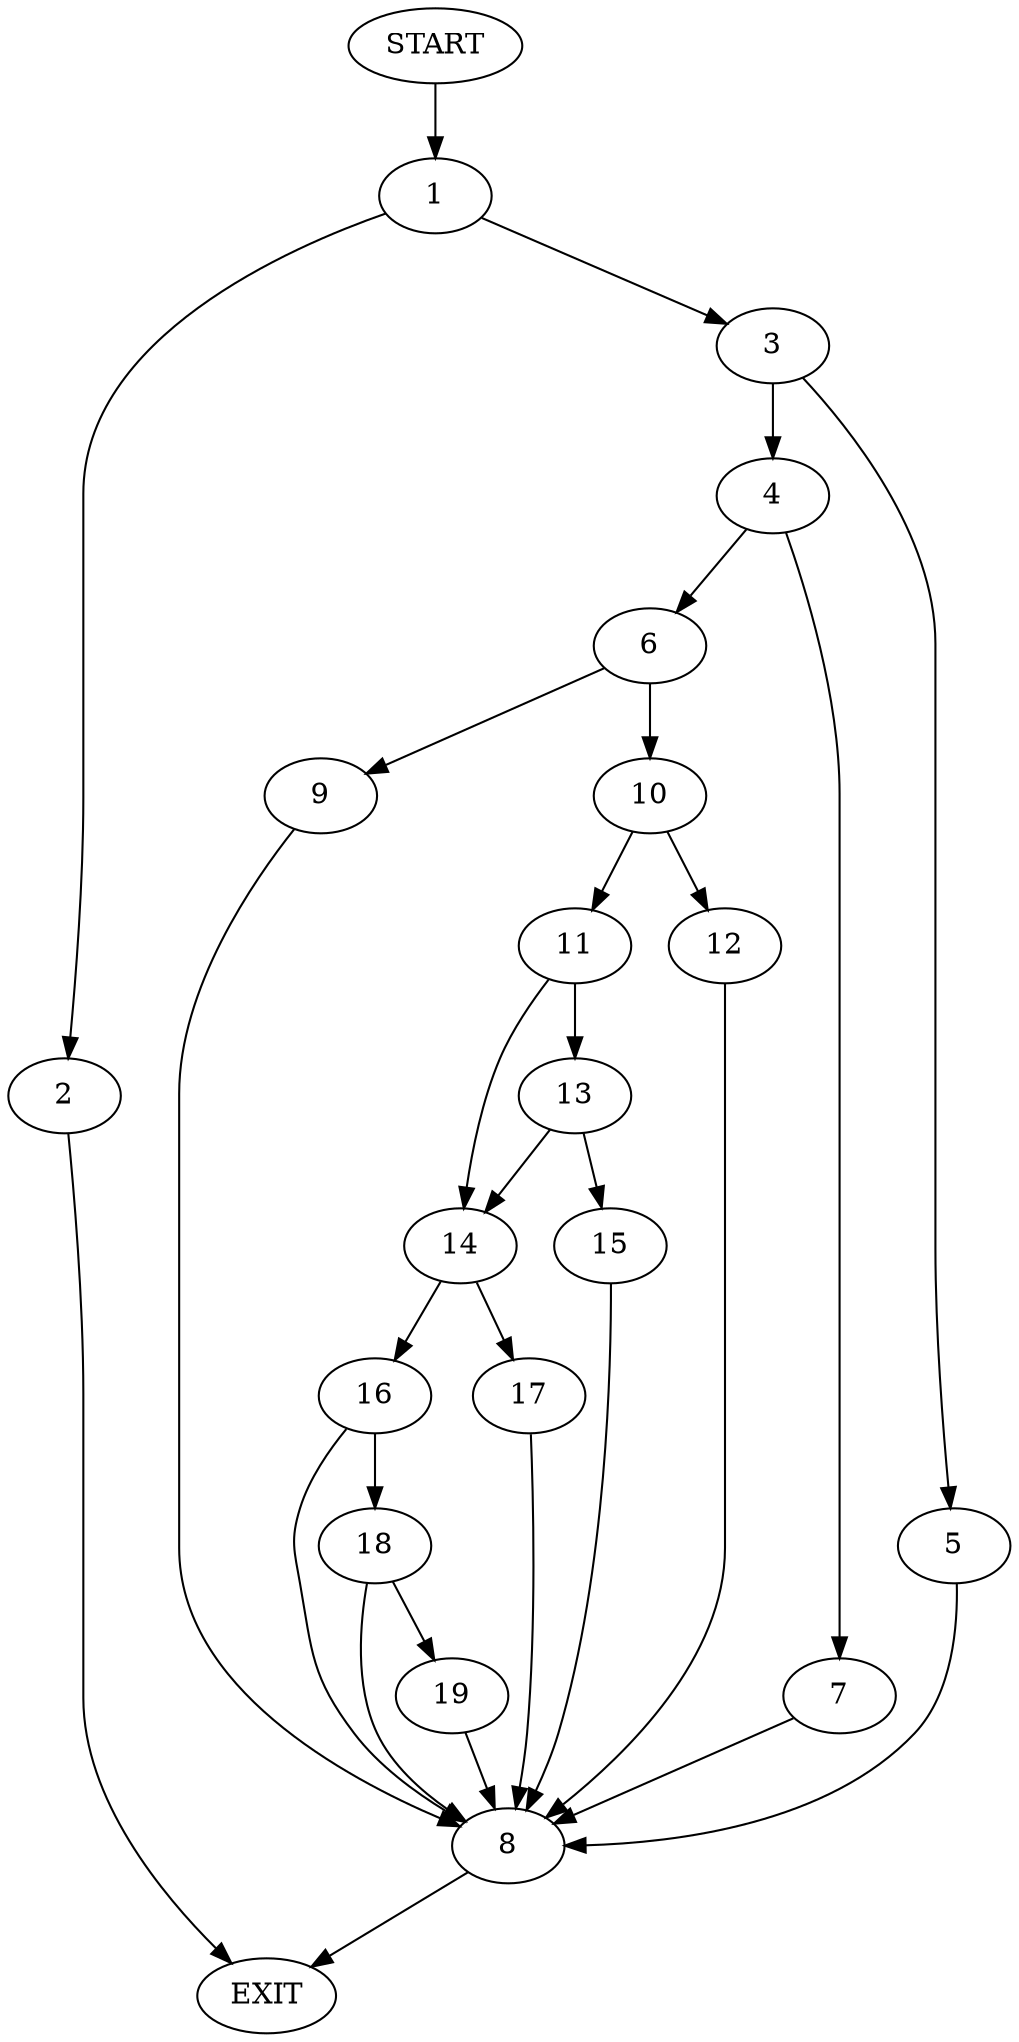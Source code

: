 digraph {
0 [label="START"]
20 [label="EXIT"]
0 -> 1
1 -> 2
1 -> 3
3 -> 4
3 -> 5
2 -> 20
4 -> 6
4 -> 7
5 -> 8
8 -> 20
6 -> 9
6 -> 10
7 -> 8
9 -> 8
10 -> 11
10 -> 12
11 -> 13
11 -> 14
12 -> 8
13 -> 15
13 -> 14
14 -> 16
14 -> 17
15 -> 8
16 -> 8
16 -> 18
17 -> 8
18 -> 8
18 -> 19
19 -> 8
}
